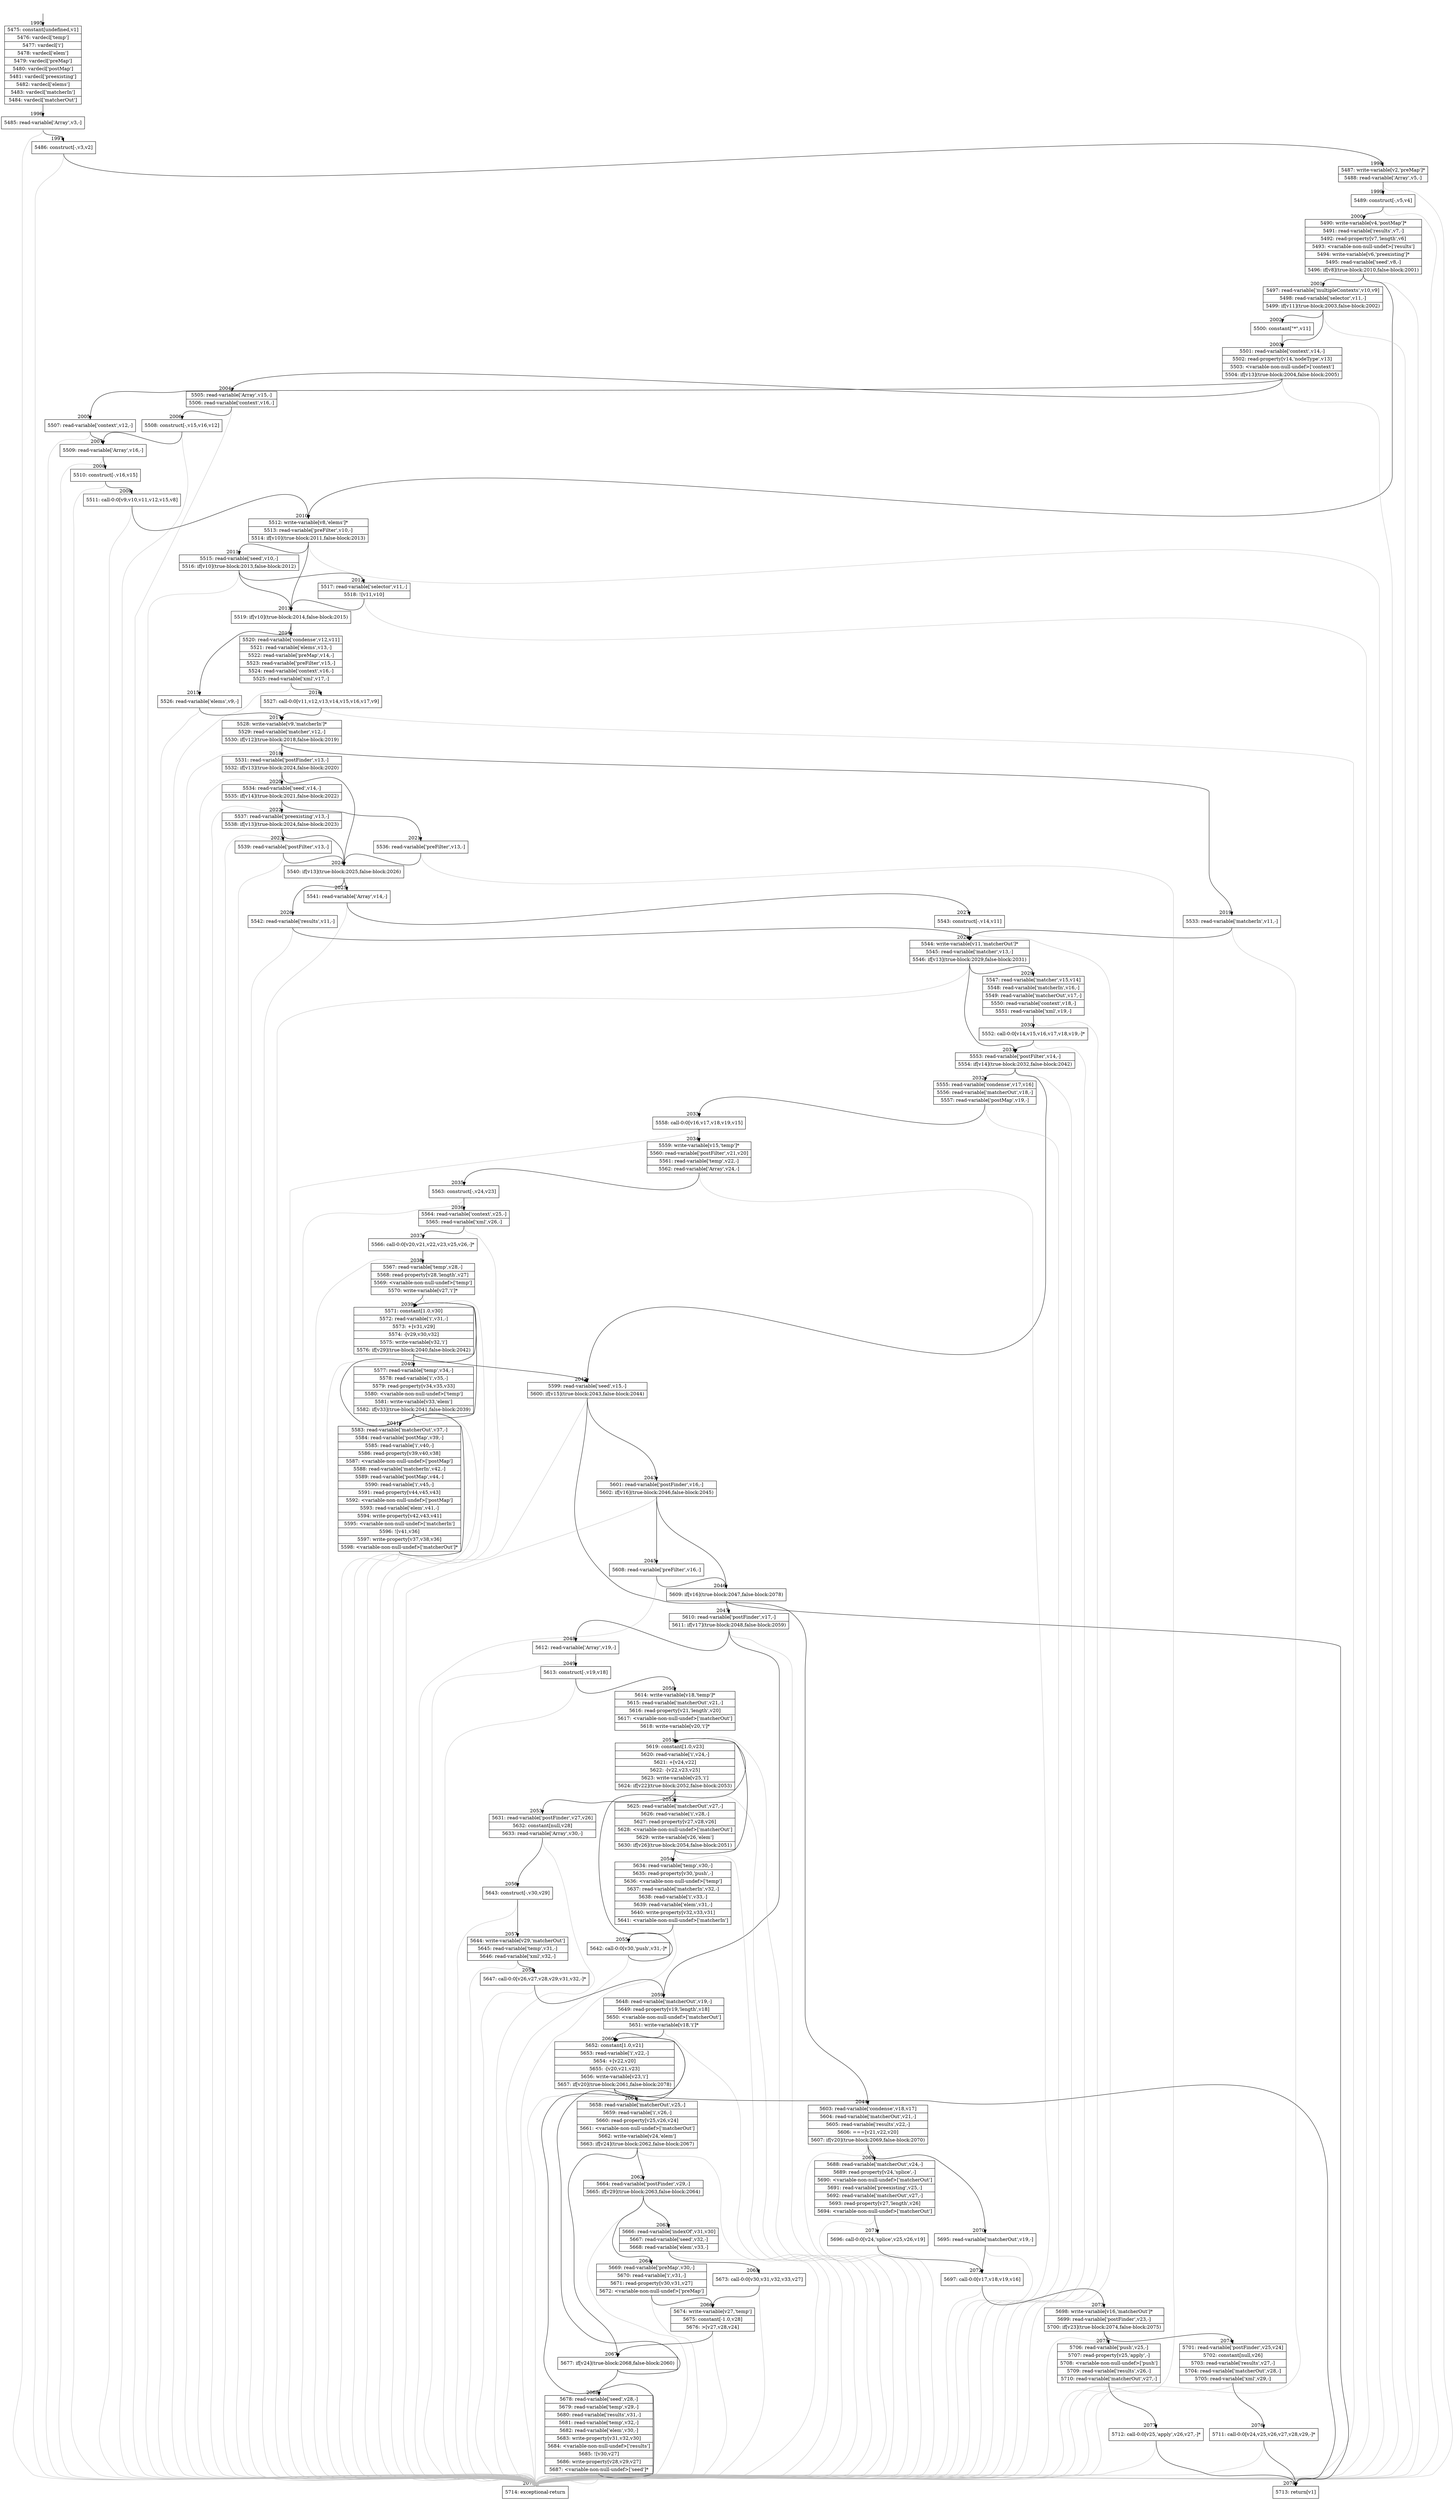 digraph {
rankdir="TD"
BB_entry148[shape=none,label=""];
BB_entry148 -> BB1995 [tailport=s, headport=n, headlabel="    1995"]
BB1995 [shape=record label="{5475: constant[undefined,v1]|5476: vardecl['temp']|5477: vardecl['i']|5478: vardecl['elem']|5479: vardecl['preMap']|5480: vardecl['postMap']|5481: vardecl['preexisting']|5482: vardecl['elems']|5483: vardecl['matcherIn']|5484: vardecl['matcherOut']}" ] 
BB1995 -> BB1996 [tailport=s, headport=n, headlabel="      1996"]
BB1996 [shape=record label="{5485: read-variable['Array',v3,-]}" ] 
BB1996 -> BB1997 [tailport=s, headport=n, headlabel="      1997"]
BB1996 -> BB2079 [tailport=s, headport=n, color=gray, headlabel="      2079"]
BB1997 [shape=record label="{5486: construct[-,v3,v2]}" ] 
BB1997 -> BB1998 [tailport=s, headport=n, headlabel="      1998"]
BB1997 -> BB2079 [tailport=s, headport=n, color=gray]
BB1998 [shape=record label="{5487: write-variable[v2,'preMap']*|5488: read-variable['Array',v5,-]}" ] 
BB1998 -> BB1999 [tailport=s, headport=n, headlabel="      1999"]
BB1998 -> BB2079 [tailport=s, headport=n, color=gray]
BB1999 [shape=record label="{5489: construct[-,v5,v4]}" ] 
BB1999 -> BB2000 [tailport=s, headport=n, headlabel="      2000"]
BB1999 -> BB2079 [tailport=s, headport=n, color=gray]
BB2000 [shape=record label="{5490: write-variable[v4,'postMap']*|5491: read-variable['results',v7,-]|5492: read-property[v7,'length',v6]|5493: \<variable-non-null-undef\>['results']|5494: write-variable[v6,'preexisting']*|5495: read-variable['seed',v8,-]|5496: if[v8](true-block:2010,false-block:2001)}" ] 
BB2000 -> BB2010 [tailport=s, headport=n, headlabel="      2010"]
BB2000 -> BB2001 [tailport=s, headport=n, headlabel="      2001"]
BB2000 -> BB2079 [tailport=s, headport=n, color=gray]
BB2001 [shape=record label="{5497: read-variable['multipleContexts',v10,v9]|5498: read-variable['selector',v11,-]|5499: if[v11](true-block:2003,false-block:2002)}" ] 
BB2001 -> BB2003 [tailport=s, headport=n, headlabel="      2003"]
BB2001 -> BB2002 [tailport=s, headport=n, headlabel="      2002"]
BB2001 -> BB2079 [tailport=s, headport=n, color=gray]
BB2002 [shape=record label="{5500: constant[\"*\",v11]}" ] 
BB2002 -> BB2003 [tailport=s, headport=n]
BB2003 [shape=record label="{5501: read-variable['context',v14,-]|5502: read-property[v14,'nodeType',v13]|5503: \<variable-non-null-undef\>['context']|5504: if[v13](true-block:2004,false-block:2005)}" ] 
BB2003 -> BB2004 [tailport=s, headport=n, headlabel="      2004"]
BB2003 -> BB2005 [tailport=s, headport=n, headlabel="      2005"]
BB2003 -> BB2079 [tailport=s, headport=n, color=gray]
BB2004 [shape=record label="{5505: read-variable['Array',v15,-]|5506: read-variable['context',v16,-]}" ] 
BB2004 -> BB2006 [tailport=s, headport=n, headlabel="      2006"]
BB2004 -> BB2079 [tailport=s, headport=n, color=gray]
BB2005 [shape=record label="{5507: read-variable['context',v12,-]}" ] 
BB2005 -> BB2007 [tailport=s, headport=n, headlabel="      2007"]
BB2005 -> BB2079 [tailport=s, headport=n, color=gray]
BB2006 [shape=record label="{5508: construct[-,v15,v16,v12]}" ] 
BB2006 -> BB2007 [tailport=s, headport=n]
BB2006 -> BB2079 [tailport=s, headport=n, color=gray]
BB2007 [shape=record label="{5509: read-variable['Array',v16,-]}" ] 
BB2007 -> BB2008 [tailport=s, headport=n, headlabel="      2008"]
BB2007 -> BB2079 [tailport=s, headport=n, color=gray]
BB2008 [shape=record label="{5510: construct[-,v16,v15]}" ] 
BB2008 -> BB2009 [tailport=s, headport=n, headlabel="      2009"]
BB2008 -> BB2079 [tailport=s, headport=n, color=gray]
BB2009 [shape=record label="{5511: call-0:0[v9,v10,v11,v12,v15,v8]}" ] 
BB2009 -> BB2010 [tailport=s, headport=n]
BB2009 -> BB2079 [tailport=s, headport=n, color=gray]
BB2010 [shape=record label="{5512: write-variable[v8,'elems']*|5513: read-variable['preFilter',v10,-]|5514: if[v10](true-block:2011,false-block:2013)}" ] 
BB2010 -> BB2013 [tailport=s, headport=n, headlabel="      2013"]
BB2010 -> BB2011 [tailport=s, headport=n, headlabel="      2011"]
BB2010 -> BB2079 [tailport=s, headport=n, color=gray]
BB2011 [shape=record label="{5515: read-variable['seed',v10,-]|5516: if[v10](true-block:2013,false-block:2012)}" ] 
BB2011 -> BB2013 [tailport=s, headport=n]
BB2011 -> BB2012 [tailport=s, headport=n, headlabel="      2012"]
BB2011 -> BB2079 [tailport=s, headport=n, color=gray]
BB2012 [shape=record label="{5517: read-variable['selector',v11,-]|5518: ![v11,v10]}" ] 
BB2012 -> BB2013 [tailport=s, headport=n]
BB2012 -> BB2079 [tailport=s, headport=n, color=gray]
BB2013 [shape=record label="{5519: if[v10](true-block:2014,false-block:2015)}" ] 
BB2013 -> BB2014 [tailport=s, headport=n, headlabel="      2014"]
BB2013 -> BB2015 [tailport=s, headport=n, headlabel="      2015"]
BB2014 [shape=record label="{5520: read-variable['condense',v12,v11]|5521: read-variable['elems',v13,-]|5522: read-variable['preMap',v14,-]|5523: read-variable['preFilter',v15,-]|5524: read-variable['context',v16,-]|5525: read-variable['xml',v17,-]}" ] 
BB2014 -> BB2016 [tailport=s, headport=n, headlabel="      2016"]
BB2014 -> BB2079 [tailport=s, headport=n, color=gray]
BB2015 [shape=record label="{5526: read-variable['elems',v9,-]}" ] 
BB2015 -> BB2017 [tailport=s, headport=n, headlabel="      2017"]
BB2015 -> BB2079 [tailport=s, headport=n, color=gray]
BB2016 [shape=record label="{5527: call-0:0[v11,v12,v13,v14,v15,v16,v17,v9]}" ] 
BB2016 -> BB2017 [tailport=s, headport=n]
BB2016 -> BB2079 [tailport=s, headport=n, color=gray]
BB2017 [shape=record label="{5528: write-variable[v9,'matcherIn']*|5529: read-variable['matcher',v12,-]|5530: if[v12](true-block:2018,false-block:2019)}" ] 
BB2017 -> BB2018 [tailport=s, headport=n, headlabel="      2018"]
BB2017 -> BB2019 [tailport=s, headport=n, headlabel="      2019"]
BB2017 -> BB2079 [tailport=s, headport=n, color=gray]
BB2018 [shape=record label="{5531: read-variable['postFinder',v13,-]|5532: if[v13](true-block:2024,false-block:2020)}" ] 
BB2018 -> BB2024 [tailport=s, headport=n, headlabel="      2024"]
BB2018 -> BB2020 [tailport=s, headport=n, headlabel="      2020"]
BB2018 -> BB2079 [tailport=s, headport=n, color=gray]
BB2019 [shape=record label="{5533: read-variable['matcherIn',v11,-]}" ] 
BB2019 -> BB2028 [tailport=s, headport=n, headlabel="      2028"]
BB2019 -> BB2079 [tailport=s, headport=n, color=gray]
BB2020 [shape=record label="{5534: read-variable['seed',v14,-]|5535: if[v14](true-block:2021,false-block:2022)}" ] 
BB2020 -> BB2021 [tailport=s, headport=n, headlabel="      2021"]
BB2020 -> BB2022 [tailport=s, headport=n, headlabel="      2022"]
BB2020 -> BB2079 [tailport=s, headport=n, color=gray]
BB2021 [shape=record label="{5536: read-variable['preFilter',v13,-]}" ] 
BB2021 -> BB2024 [tailport=s, headport=n]
BB2021 -> BB2079 [tailport=s, headport=n, color=gray]
BB2022 [shape=record label="{5537: read-variable['preexisting',v13,-]|5538: if[v13](true-block:2024,false-block:2023)}" ] 
BB2022 -> BB2024 [tailport=s, headport=n]
BB2022 -> BB2023 [tailport=s, headport=n, headlabel="      2023"]
BB2022 -> BB2079 [tailport=s, headport=n, color=gray]
BB2023 [shape=record label="{5539: read-variable['postFilter',v13,-]}" ] 
BB2023 -> BB2024 [tailport=s, headport=n]
BB2023 -> BB2079 [tailport=s, headport=n, color=gray]
BB2024 [shape=record label="{5540: if[v13](true-block:2025,false-block:2026)}" ] 
BB2024 -> BB2025 [tailport=s, headport=n, headlabel="      2025"]
BB2024 -> BB2026 [tailport=s, headport=n, headlabel="      2026"]
BB2025 [shape=record label="{5541: read-variable['Array',v14,-]}" ] 
BB2025 -> BB2027 [tailport=s, headport=n, headlabel="      2027"]
BB2025 -> BB2079 [tailport=s, headport=n, color=gray]
BB2026 [shape=record label="{5542: read-variable['results',v11,-]}" ] 
BB2026 -> BB2028 [tailport=s, headport=n]
BB2026 -> BB2079 [tailport=s, headport=n, color=gray]
BB2027 [shape=record label="{5543: construct[-,v14,v11]}" ] 
BB2027 -> BB2028 [tailport=s, headport=n]
BB2027 -> BB2079 [tailport=s, headport=n, color=gray]
BB2028 [shape=record label="{5544: write-variable[v11,'matcherOut']*|5545: read-variable['matcher',v13,-]|5546: if[v13](true-block:2029,false-block:2031)}" ] 
BB2028 -> BB2029 [tailport=s, headport=n, headlabel="      2029"]
BB2028 -> BB2031 [tailport=s, headport=n, headlabel="      2031"]
BB2028 -> BB2079 [tailport=s, headport=n, color=gray]
BB2029 [shape=record label="{5547: read-variable['matcher',v15,v14]|5548: read-variable['matcherIn',v16,-]|5549: read-variable['matcherOut',v17,-]|5550: read-variable['context',v18,-]|5551: read-variable['xml',v19,-]}" ] 
BB2029 -> BB2030 [tailport=s, headport=n, headlabel="      2030"]
BB2029 -> BB2079 [tailport=s, headport=n, color=gray]
BB2030 [shape=record label="{5552: call-0:0[v14,v15,v16,v17,v18,v19,-]*}" ] 
BB2030 -> BB2031 [tailport=s, headport=n]
BB2030 -> BB2079 [tailport=s, headport=n, color=gray]
BB2031 [shape=record label="{5553: read-variable['postFilter',v14,-]|5554: if[v14](true-block:2032,false-block:2042)}" ] 
BB2031 -> BB2032 [tailport=s, headport=n, headlabel="      2032"]
BB2031 -> BB2042 [tailport=s, headport=n, headlabel="      2042"]
BB2031 -> BB2079 [tailport=s, headport=n, color=gray]
BB2032 [shape=record label="{5555: read-variable['condense',v17,v16]|5556: read-variable['matcherOut',v18,-]|5557: read-variable['postMap',v19,-]}" ] 
BB2032 -> BB2033 [tailport=s, headport=n, headlabel="      2033"]
BB2032 -> BB2079 [tailport=s, headport=n, color=gray]
BB2033 [shape=record label="{5558: call-0:0[v16,v17,v18,v19,v15]}" ] 
BB2033 -> BB2034 [tailport=s, headport=n, headlabel="      2034"]
BB2033 -> BB2079 [tailport=s, headport=n, color=gray]
BB2034 [shape=record label="{5559: write-variable[v15,'temp']*|5560: read-variable['postFilter',v21,v20]|5561: read-variable['temp',v22,-]|5562: read-variable['Array',v24,-]}" ] 
BB2034 -> BB2035 [tailport=s, headport=n, headlabel="      2035"]
BB2034 -> BB2079 [tailport=s, headport=n, color=gray]
BB2035 [shape=record label="{5563: construct[-,v24,v23]}" ] 
BB2035 -> BB2036 [tailport=s, headport=n, headlabel="      2036"]
BB2035 -> BB2079 [tailport=s, headport=n, color=gray]
BB2036 [shape=record label="{5564: read-variable['context',v25,-]|5565: read-variable['xml',v26,-]}" ] 
BB2036 -> BB2037 [tailport=s, headport=n, headlabel="      2037"]
BB2036 -> BB2079 [tailport=s, headport=n, color=gray]
BB2037 [shape=record label="{5566: call-0:0[v20,v21,v22,v23,v25,v26,-]*}" ] 
BB2037 -> BB2038 [tailport=s, headport=n, headlabel="      2038"]
BB2037 -> BB2079 [tailport=s, headport=n, color=gray]
BB2038 [shape=record label="{5567: read-variable['temp',v28,-]|5568: read-property[v28,'length',v27]|5569: \<variable-non-null-undef\>['temp']|5570: write-variable[v27,'i']*}" ] 
BB2038 -> BB2039 [tailport=s, headport=n, headlabel="      2039"]
BB2038 -> BB2079 [tailport=s, headport=n, color=gray]
BB2039 [shape=record label="{5571: constant[1.0,v30]|5572: read-variable['i',v31,-]|5573: +[v31,v29]|5574: -[v29,v30,v32]|5575: write-variable[v32,'i']|5576: if[v29](true-block:2040,false-block:2042)}" ] 
BB2039 -> BB2040 [tailport=s, headport=n, headlabel="      2040"]
BB2039 -> BB2042 [tailport=s, headport=n]
BB2039 -> BB2079 [tailport=s, headport=n, color=gray]
BB2040 [shape=record label="{5577: read-variable['temp',v34,-]|5578: read-variable['i',v35,-]|5579: read-property[v34,v35,v33]|5580: \<variable-non-null-undef\>['temp']|5581: write-variable[v33,'elem']|5582: if[v33](true-block:2041,false-block:2039)}" ] 
BB2040 -> BB2041 [tailport=s, headport=n, headlabel="      2041"]
BB2040 -> BB2039 [tailport=s, headport=n]
BB2040 -> BB2079 [tailport=s, headport=n, color=gray]
BB2041 [shape=record label="{5583: read-variable['matcherOut',v37,-]|5584: read-variable['postMap',v39,-]|5585: read-variable['i',v40,-]|5586: read-property[v39,v40,v38]|5587: \<variable-non-null-undef\>['postMap']|5588: read-variable['matcherIn',v42,-]|5589: read-variable['postMap',v44,-]|5590: read-variable['i',v45,-]|5591: read-property[v44,v45,v43]|5592: \<variable-non-null-undef\>['postMap']|5593: read-variable['elem',v41,-]|5594: write-property[v42,v43,v41]|5595: \<variable-non-null-undef\>['matcherIn']|5596: ![v41,v36]|5597: write-property[v37,v38,v36]|5598: \<variable-non-null-undef\>['matcherOut']*}" ] 
BB2041 -> BB2039 [tailport=s, headport=n]
BB2041 -> BB2079 [tailport=s, headport=n, color=gray]
BB2042 [shape=record label="{5599: read-variable['seed',v15,-]|5600: if[v15](true-block:2043,false-block:2044)}" ] 
BB2042 -> BB2043 [tailport=s, headport=n, headlabel="      2043"]
BB2042 -> BB2044 [tailport=s, headport=n, headlabel="      2044"]
BB2042 -> BB2079 [tailport=s, headport=n, color=gray]
BB2043 [shape=record label="{5601: read-variable['postFinder',v16,-]|5602: if[v16](true-block:2046,false-block:2045)}" ] 
BB2043 -> BB2046 [tailport=s, headport=n, headlabel="      2046"]
BB2043 -> BB2045 [tailport=s, headport=n, headlabel="      2045"]
BB2043 -> BB2079 [tailport=s, headport=n, color=gray]
BB2044 [shape=record label="{5603: read-variable['condense',v18,v17]|5604: read-variable['matcherOut',v21,-]|5605: read-variable['results',v22,-]|5606: ===[v21,v22,v20]|5607: if[v20](true-block:2069,false-block:2070)}" ] 
BB2044 -> BB2069 [tailport=s, headport=n, headlabel="      2069"]
BB2044 -> BB2070 [tailport=s, headport=n, headlabel="      2070"]
BB2044 -> BB2079 [tailport=s, headport=n, color=gray]
BB2045 [shape=record label="{5608: read-variable['preFilter',v16,-]}" ] 
BB2045 -> BB2046 [tailport=s, headport=n]
BB2045 -> BB2079 [tailport=s, headport=n, color=gray]
BB2046 [shape=record label="{5609: if[v16](true-block:2047,false-block:2078)}" ] 
BB2046 -> BB2047 [tailport=s, headport=n, headlabel="      2047"]
BB2046 -> BB2078 [tailport=s, headport=n, headlabel="      2078"]
BB2047 [shape=record label="{5610: read-variable['postFinder',v17,-]|5611: if[v17](true-block:2048,false-block:2059)}" ] 
BB2047 -> BB2048 [tailport=s, headport=n, headlabel="      2048"]
BB2047 -> BB2059 [tailport=s, headport=n, headlabel="      2059"]
BB2047 -> BB2079 [tailport=s, headport=n, color=gray]
BB2048 [shape=record label="{5612: read-variable['Array',v19,-]}" ] 
BB2048 -> BB2049 [tailport=s, headport=n, headlabel="      2049"]
BB2048 -> BB2079 [tailport=s, headport=n, color=gray]
BB2049 [shape=record label="{5613: construct[-,v19,v18]}" ] 
BB2049 -> BB2050 [tailport=s, headport=n, headlabel="      2050"]
BB2049 -> BB2079 [tailport=s, headport=n, color=gray]
BB2050 [shape=record label="{5614: write-variable[v18,'temp']*|5615: read-variable['matcherOut',v21,-]|5616: read-property[v21,'length',v20]|5617: \<variable-non-null-undef\>['matcherOut']|5618: write-variable[v20,'i']*}" ] 
BB2050 -> BB2051 [tailport=s, headport=n, headlabel="      2051"]
BB2050 -> BB2079 [tailport=s, headport=n, color=gray]
BB2051 [shape=record label="{5619: constant[1.0,v23]|5620: read-variable['i',v24,-]|5621: +[v24,v22]|5622: -[v22,v23,v25]|5623: write-variable[v25,'i']|5624: if[v22](true-block:2052,false-block:2053)}" ] 
BB2051 -> BB2052 [tailport=s, headport=n, headlabel="      2052"]
BB2051 -> BB2053 [tailport=s, headport=n, headlabel="      2053"]
BB2051 -> BB2079 [tailport=s, headport=n, color=gray]
BB2052 [shape=record label="{5625: read-variable['matcherOut',v27,-]|5626: read-variable['i',v28,-]|5627: read-property[v27,v28,v26]|5628: \<variable-non-null-undef\>['matcherOut']|5629: write-variable[v26,'elem']|5630: if[v26](true-block:2054,false-block:2051)}" ] 
BB2052 -> BB2054 [tailport=s, headport=n, headlabel="      2054"]
BB2052 -> BB2051 [tailport=s, headport=n]
BB2052 -> BB2079 [tailport=s, headport=n, color=gray]
BB2053 [shape=record label="{5631: read-variable['postFinder',v27,v26]|5632: constant[null,v28]|5633: read-variable['Array',v30,-]}" ] 
BB2053 -> BB2056 [tailport=s, headport=n, headlabel="      2056"]
BB2053 -> BB2079 [tailport=s, headport=n, color=gray]
BB2054 [shape=record label="{5634: read-variable['temp',v30,-]|5635: read-property[v30,'push',-]|5636: \<variable-non-null-undef\>['temp']|5637: read-variable['matcherIn',v32,-]|5638: read-variable['i',v33,-]|5639: read-variable['elem',v31,-]|5640: write-property[v32,v33,v31]|5641: \<variable-non-null-undef\>['matcherIn']}" ] 
BB2054 -> BB2055 [tailport=s, headport=n, headlabel="      2055"]
BB2054 -> BB2079 [tailport=s, headport=n, color=gray]
BB2055 [shape=record label="{5642: call-0:0[v30,'push',v31,-]*}" ] 
BB2055 -> BB2051 [tailport=s, headport=n]
BB2055 -> BB2079 [tailport=s, headport=n, color=gray]
BB2056 [shape=record label="{5643: construct[-,v30,v29]}" ] 
BB2056 -> BB2057 [tailport=s, headport=n, headlabel="      2057"]
BB2056 -> BB2079 [tailport=s, headport=n, color=gray]
BB2057 [shape=record label="{5644: write-variable[v29,'matcherOut']|5645: read-variable['temp',v31,-]|5646: read-variable['xml',v32,-]}" ] 
BB2057 -> BB2058 [tailport=s, headport=n, headlabel="      2058"]
BB2057 -> BB2079 [tailport=s, headport=n, color=gray]
BB2058 [shape=record label="{5647: call-0:0[v26,v27,v28,v29,v31,v32,-]*}" ] 
BB2058 -> BB2059 [tailport=s, headport=n]
BB2058 -> BB2079 [tailport=s, headport=n, color=gray]
BB2059 [shape=record label="{5648: read-variable['matcherOut',v19,-]|5649: read-property[v19,'length',v18]|5650: \<variable-non-null-undef\>['matcherOut']|5651: write-variable[v18,'i']*}" ] 
BB2059 -> BB2060 [tailport=s, headport=n, headlabel="      2060"]
BB2059 -> BB2079 [tailport=s, headport=n, color=gray]
BB2060 [shape=record label="{5652: constant[1.0,v21]|5653: read-variable['i',v22,-]|5654: +[v22,v20]|5655: -[v20,v21,v23]|5656: write-variable[v23,'i']|5657: if[v20](true-block:2061,false-block:2078)}" ] 
BB2060 -> BB2061 [tailport=s, headport=n, headlabel="      2061"]
BB2060 -> BB2078 [tailport=s, headport=n]
BB2060 -> BB2079 [tailport=s, headport=n, color=gray]
BB2061 [shape=record label="{5658: read-variable['matcherOut',v25,-]|5659: read-variable['i',v26,-]|5660: read-property[v25,v26,v24]|5661: \<variable-non-null-undef\>['matcherOut']|5662: write-variable[v24,'elem']|5663: if[v24](true-block:2062,false-block:2067)}" ] 
BB2061 -> BB2067 [tailport=s, headport=n, headlabel="      2067"]
BB2061 -> BB2062 [tailport=s, headport=n, headlabel="      2062"]
BB2061 -> BB2079 [tailport=s, headport=n, color=gray]
BB2062 [shape=record label="{5664: read-variable['postFinder',v29,-]|5665: if[v29](true-block:2063,false-block:2064)}" ] 
BB2062 -> BB2063 [tailport=s, headport=n, headlabel="      2063"]
BB2062 -> BB2064 [tailport=s, headport=n, headlabel="      2064"]
BB2062 -> BB2079 [tailport=s, headport=n, color=gray]
BB2063 [shape=record label="{5666: read-variable['indexOf',v31,v30]|5667: read-variable['seed',v32,-]|5668: read-variable['elem',v33,-]}" ] 
BB2063 -> BB2065 [tailport=s, headport=n, headlabel="      2065"]
BB2063 -> BB2079 [tailport=s, headport=n, color=gray]
BB2064 [shape=record label="{5669: read-variable['preMap',v30,-]|5670: read-variable['i',v31,-]|5671: read-property[v30,v31,v27]|5672: \<variable-non-null-undef\>['preMap']}" ] 
BB2064 -> BB2066 [tailport=s, headport=n, headlabel="      2066"]
BB2064 -> BB2079 [tailport=s, headport=n, color=gray]
BB2065 [shape=record label="{5673: call-0:0[v30,v31,v32,v33,v27]}" ] 
BB2065 -> BB2066 [tailport=s, headport=n]
BB2065 -> BB2079 [tailport=s, headport=n, color=gray]
BB2066 [shape=record label="{5674: write-variable[v27,'temp']|5675: constant[-1.0,v28]|5676: \>[v27,v28,v24]}" ] 
BB2066 -> BB2067 [tailport=s, headport=n]
BB2066 -> BB2079 [tailport=s, headport=n, color=gray]
BB2067 [shape=record label="{5677: if[v24](true-block:2068,false-block:2060)}" ] 
BB2067 -> BB2068 [tailport=s, headport=n, headlabel="      2068"]
BB2067 -> BB2060 [tailport=s, headport=n]
BB2068 [shape=record label="{5678: read-variable['seed',v28,-]|5679: read-variable['temp',v29,-]|5680: read-variable['results',v31,-]|5681: read-variable['temp',v32,-]|5682: read-variable['elem',v30,-]|5683: write-property[v31,v32,v30]|5684: \<variable-non-null-undef\>['results']|5685: ![v30,v27]|5686: write-property[v28,v29,v27]|5687: \<variable-non-null-undef\>['seed']*}" ] 
BB2068 -> BB2060 [tailport=s, headport=n]
BB2068 -> BB2079 [tailport=s, headport=n, color=gray]
BB2069 [shape=record label="{5688: read-variable['matcherOut',v24,-]|5689: read-property[v24,'splice',-]|5690: \<variable-non-null-undef\>['matcherOut']|5691: read-variable['preexisting',v25,-]|5692: read-variable['matcherOut',v27,-]|5693: read-property[v27,'length',v26]|5694: \<variable-non-null-undef\>['matcherOut']}" ] 
BB2069 -> BB2071 [tailport=s, headport=n, headlabel="      2071"]
BB2069 -> BB2079 [tailport=s, headport=n, color=gray]
BB2070 [shape=record label="{5695: read-variable['matcherOut',v19,-]}" ] 
BB2070 -> BB2072 [tailport=s, headport=n, headlabel="      2072"]
BB2070 -> BB2079 [tailport=s, headport=n, color=gray]
BB2071 [shape=record label="{5696: call-0:0[v24,'splice',v25,v26,v19]}" ] 
BB2071 -> BB2072 [tailport=s, headport=n]
BB2071 -> BB2079 [tailport=s, headport=n, color=gray]
BB2072 [shape=record label="{5697: call-0:0[v17,v18,v19,v16]}" ] 
BB2072 -> BB2073 [tailport=s, headport=n, headlabel="      2073"]
BB2072 -> BB2079 [tailport=s, headport=n, color=gray]
BB2073 [shape=record label="{5698: write-variable[v16,'matcherOut']*|5699: read-variable['postFinder',v23,-]|5700: if[v23](true-block:2074,false-block:2075)}" ] 
BB2073 -> BB2074 [tailport=s, headport=n, headlabel="      2074"]
BB2073 -> BB2075 [tailport=s, headport=n, headlabel="      2075"]
BB2073 -> BB2079 [tailport=s, headport=n, color=gray]
BB2074 [shape=record label="{5701: read-variable['postFinder',v25,v24]|5702: constant[null,v26]|5703: read-variable['results',v27,-]|5704: read-variable['matcherOut',v28,-]|5705: read-variable['xml',v29,-]}" ] 
BB2074 -> BB2076 [tailport=s, headport=n, headlabel="      2076"]
BB2074 -> BB2079 [tailport=s, headport=n, color=gray]
BB2075 [shape=record label="{5706: read-variable['push',v25,-]|5707: read-property[v25,'apply',-]|5708: \<variable-non-null-undef\>['push']|5709: read-variable['results',v26,-]|5710: read-variable['matcherOut',v27,-]}" ] 
BB2075 -> BB2077 [tailport=s, headport=n, headlabel="      2077"]
BB2075 -> BB2079 [tailport=s, headport=n, color=gray]
BB2076 [shape=record label="{5711: call-0:0[v24,v25,v26,v27,v28,v29,-]*}" ] 
BB2076 -> BB2078 [tailport=s, headport=n]
BB2076 -> BB2079 [tailport=s, headport=n, color=gray]
BB2077 [shape=record label="{5712: call-0:0[v25,'apply',v26,v27,-]*}" ] 
BB2077 -> BB2078 [tailport=s, headport=n]
BB2077 -> BB2079 [tailport=s, headport=n, color=gray]
BB2078 [shape=record label="{5713: return[v1]}" ] 
BB2079 [shape=record label="{5714: exceptional-return}" ] 
}
